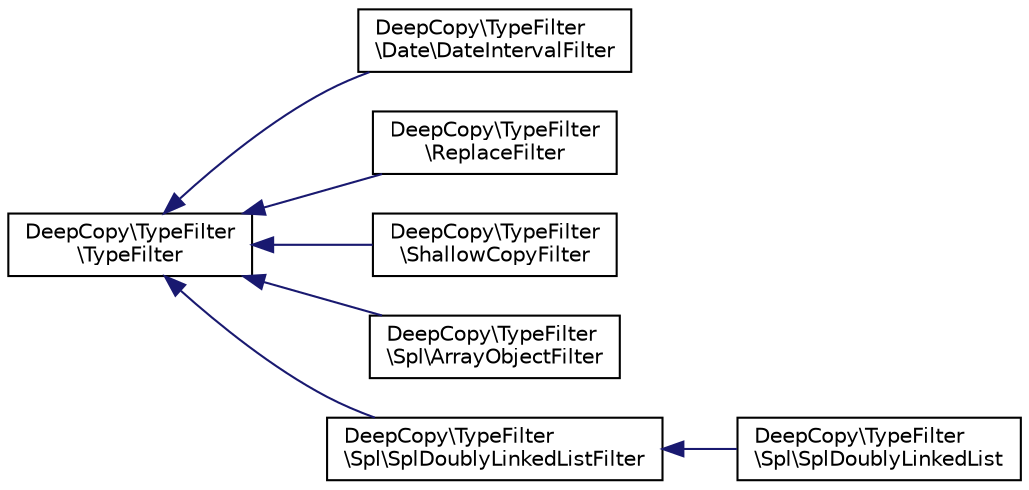 digraph "Graphical Class Hierarchy"
{
  edge [fontname="Helvetica",fontsize="10",labelfontname="Helvetica",labelfontsize="10"];
  node [fontname="Helvetica",fontsize="10",shape=record];
  rankdir="LR";
  Node0 [label="DeepCopy\\TypeFilter\l\\TypeFilter",height=0.2,width=0.4,color="black", fillcolor="white", style="filled",URL="$interfaceDeepCopy_1_1TypeFilter_1_1TypeFilter.html"];
  Node0 -> Node1 [dir="back",color="midnightblue",fontsize="10",style="solid",fontname="Helvetica"];
  Node1 [label="DeepCopy\\TypeFilter\l\\Date\\DateIntervalFilter",height=0.2,width=0.4,color="black", fillcolor="white", style="filled",URL="$classDeepCopy_1_1TypeFilter_1_1Date_1_1DateIntervalFilter.html"];
  Node0 -> Node2 [dir="back",color="midnightblue",fontsize="10",style="solid",fontname="Helvetica"];
  Node2 [label="DeepCopy\\TypeFilter\l\\ReplaceFilter",height=0.2,width=0.4,color="black", fillcolor="white", style="filled",URL="$classDeepCopy_1_1TypeFilter_1_1ReplaceFilter.html"];
  Node0 -> Node3 [dir="back",color="midnightblue",fontsize="10",style="solid",fontname="Helvetica"];
  Node3 [label="DeepCopy\\TypeFilter\l\\ShallowCopyFilter",height=0.2,width=0.4,color="black", fillcolor="white", style="filled",URL="$classDeepCopy_1_1TypeFilter_1_1ShallowCopyFilter.html"];
  Node0 -> Node4 [dir="back",color="midnightblue",fontsize="10",style="solid",fontname="Helvetica"];
  Node4 [label="DeepCopy\\TypeFilter\l\\Spl\\ArrayObjectFilter",height=0.2,width=0.4,color="black", fillcolor="white", style="filled",URL="$classDeepCopy_1_1TypeFilter_1_1Spl_1_1ArrayObjectFilter.html"];
  Node0 -> Node5 [dir="back",color="midnightblue",fontsize="10",style="solid",fontname="Helvetica"];
  Node5 [label="DeepCopy\\TypeFilter\l\\Spl\\SplDoublyLinkedListFilter",height=0.2,width=0.4,color="black", fillcolor="white", style="filled",URL="$classDeepCopy_1_1TypeFilter_1_1Spl_1_1SplDoublyLinkedListFilter.html"];
  Node5 -> Node6 [dir="back",color="midnightblue",fontsize="10",style="solid",fontname="Helvetica"];
  Node6 [label="DeepCopy\\TypeFilter\l\\Spl\\SplDoublyLinkedList",height=0.2,width=0.4,color="black", fillcolor="white", style="filled",URL="$classDeepCopy_1_1TypeFilter_1_1Spl_1_1SplDoublyLinkedList.html"];
}
